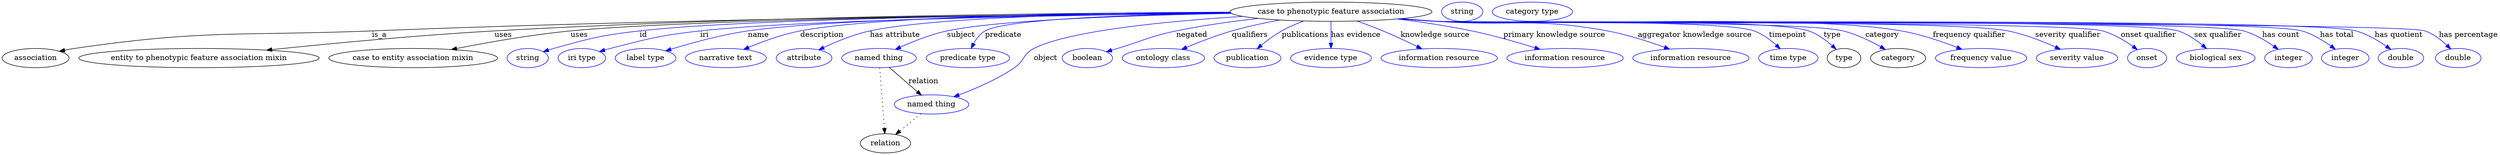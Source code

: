 digraph {
	graph [bb="0,0,4656.4,283"];
	node [label="\N"];
	"case to phenotypic feature association"	[height=0.5,
		label="case to phenotypic feature association",
		pos="2479.4,265",
		width=5.2356];
	association	[height=0.5,
		pos="62.394,178",
		width=1.7332];
	"case to phenotypic feature association" -> association	[label=is_a,
		lp="704.39,221.5",
		pos="e,106.72,190.73 2292.3,262.78 1966.6,260.12 1274.5,252.04 690.39,229 443.04,219.24 379.32,231.91 134.39,196 128.61,195.15 122.62,\
194.07 116.66,192.86"];
	"entity to phenotypic feature association mixin"	[height=0.5,
		pos="367.39,178",
		width=6.2286];
	"case to phenotypic feature association" -> "entity to phenotypic feature association mixin"	[label=uses,
		lp="935.89,221.5",
		pos="e,493.55,192.88 2291,263.9 1997.6,262.81 1413.8,256.91 919.39,229 777.29,220.98 615.12,205.54 503.52,193.92"];
	"case to entity association mixin"	[height=0.5,
		pos="767.39,178",
		width=4.3691];
	"case to phenotypic feature association" -> "case to entity association mixin"	[label=uses,
		lp="1077.9,221.5",
		pos="e,838.6,194.06 2292.3,262.72 1963.4,259.92 1294.4,251.57 1061.4,229 988.93,221.98 907.37,207.59 848.57,196.04"];
	id	[color=blue,
		height=0.5,
		label=string,
		pos="981.39,178",
		width=1.0652];
	"case to phenotypic feature association" -> id	[color=blue,
		label=id,
		lp="1197.4,221.5",
		pos="e,1010.4,189.99 2292.1,262.94 1987.5,260.55 1397.8,252.89 1190.4,229 1117.8,220.64 1099.8,215.57 1029.4,196 1026.3,195.14 1023.1,\
194.17 1019.9,193.15",
		style=solid];
	iri	[color=blue,
		height=0.5,
		label="iri type",
		pos="1082.4,178",
		width=1.2277];
	"case to phenotypic feature association" -> iri	[color=blue,
		label=iri,
		lp="1311.4,221.5",
		pos="e,1115.3,190.21 2293.2,262.18 2011.3,258.8 1489.3,249.88 1303.4,229 1227.8,220.51 1209.1,214.99 1135.4,196 1132,195.13 1128.5,194.17 \
1125.1,193.16",
		style=solid];
	name	[color=blue,
		height=0.5,
		label="label type",
		pos="1201.4,178",
		width=1.5707];
	"case to phenotypic feature association" -> name	[color=blue,
		label=name,
		lp="1411.4,221.5",
		pos="e,1239.1,191.61 2291.8,263.05 2027.6,260.84 1559.4,253.49 1391.4,229 1342,221.8 1286.9,206.48 1248.9,194.68",
		style=solid];
	description	[color=blue,
		height=0.5,
		label="narrative text",
		pos="1351.4,178",
		width=2.0943];
	"case to phenotypic feature association" -> description	[color=blue,
		label=description,
		lp="1529.9,221.5",
		pos="e,1384.3,194.24 2291,264.31 2047.6,263.51 1637.5,257.71 1489.4,229 1456.3,222.59 1420.6,209.45 1393.8,198.26",
		style=solid];
	"has attribute"	[color=blue,
		height=0.5,
		label=attribute,
		pos="1496.4,178",
		width=1.4443];
	"case to phenotypic feature association" -> "has attribute"	[color=blue,
		label="has attribute",
		lp="1666.4,221.5",
		pos="e,1523.8,193.38 2291.2,263.88 2077.6,262.42 1742.7,255.72 1619.4,229 1589.2,222.45 1556.8,209.03 1532.9,197.74",
		style=solid];
	subject	[color=blue,
		height=0.5,
		label="named thing",
		pos="1636.4,178",
		width=1.9318];
	"case to phenotypic feature association" -> subject	[color=blue,
		label=subject,
		lp="1789.4,221.5",
		pos="e,1666.8,194.25 2293.9,261.76 2116.1,258.38 1860.7,249.95 1763.4,229 1733.1,222.49 1700.7,209.6 1676.2,198.54",
		style=solid];
	predicate	[color=blue,
		height=0.5,
		label="predicate type",
		pos="1802.4,178",
		width=2.1665];
	"case to phenotypic feature association" -> predicate	[color=blue,
		label=predicate,
		lp="1868.4,221.5",
		pos="e,1808.5,196.02 2292.5,262.47 2116.2,259.64 1873.2,251.63 1834.4,229 1825.1,223.61 1818.1,214.35 1813.1,205.26",
		style=solid];
	object	[color=blue,
		height=0.5,
		label="named thing",
		pos="1734.4,91",
		width=1.9318];
	"case to phenotypic feature association" -> object	[color=blue,
		label=object,
		lp="1947.4,178",
		pos="e,1776,105.47 2314.6,256.21 2176.4,247.42 1991.4,229.71 1925.4,196 1905.2,185.71 1908.1,172.77 1889.4,160 1857.3,138.07 1817,120.64 \
1785.5,108.92",
		style=solid];
	negated	[color=blue,
		height=0.5,
		label=boolean,
		pos="2025.4,178",
		width=1.2999];
	"case to phenotypic feature association" -> negated	[color=blue,
		label=negated,
		lp="2219.4,221.5",
		pos="e,2060.6,189.93 2344.1,252.45 2295.3,247.02 2240.1,239.39 2190.4,229 2140.4,218.56 2129.2,210.87 2080.4,196 2077.1,194.99 2073.7,\
193.95 2070.2,192.9",
		style=solid];
	qualifiers	[color=blue,
		height=0.5,
		label="ontology class",
		pos="2166.4,178",
		width=2.1304];
	"case to phenotypic feature association" -> qualifiers	[color=blue,
		label=qualifiers,
		lp="2327.9,221.5",
		pos="e,2200.3,194.24 2384,249.45 2355,244.08 2323.1,237.26 2294.4,229 2265.5,220.71 2234.1,208.5 2209.7,198.21",
		style=solid];
	publications	[color=blue,
		height=0.5,
		label=publication,
		pos="2323.4,178",
		width=1.7332];
	"case to phenotypic feature association" -> publications	[color=blue,
		label=publications,
		lp="2431.4,221.5",
		pos="e,2341.4,195.45 2428,247.56 2414.4,242.39 2400,236.13 2387.4,229 2374,221.42 2360.3,211.19 2349.1,201.95",
		style=solid];
	"has evidence"	[color=blue,
		height=0.5,
		label="evidence type",
		pos="2479.4,178",
		width=2.0943];
	"case to phenotypic feature association" -> "has evidence"	[color=blue,
		label="has evidence",
		lp="2525.9,221.5",
		pos="e,2479.4,196.18 2479.4,246.8 2479.4,235.16 2479.4,219.55 2479.4,206.24",
		style=solid];
	"knowledge source"	[color=blue,
		height=0.5,
		label="information resource",
		pos="2681.4,178",
		width=3.015];
	"case to phenotypic feature association" -> "knowledge source"	[color=blue,
		label="knowledge source",
		lp="2673.9,221.5",
		pos="e,2649.1,195.37 2528.1,247.48 2543.7,241.92 2560.9,235.48 2576.4,229 2597.7,220.11 2620.9,209.19 2640.1,199.83",
		style=solid];
	"primary knowledge source"	[color=blue,
		height=0.5,
		label="information resource",
		pos="2916.4,178",
		width=3.015];
	"case to phenotypic feature association" -> "primary knowledge source"	[color=blue,
		label="primary knowledge source",
		lp="2896.4,221.5",
		pos="e,2870,194.37 2602.8,251.39 2647.1,245.86 2697.2,238.45 2742.4,229 2782.3,220.66 2826.4,207.94 2860.3,197.41",
		style=solid];
	"aggregator knowledge source"	[color=blue,
		height=0.5,
		label="information resource",
		pos="3151.4,178",
		width=3.015];
	"case to phenotypic feature association" -> "aggregator knowledge source"	[color=blue,
		label="aggregator knowledge source",
		lp="3158.9,221.5",
		pos="e,3111.7,194.81 2611.4,252.13 2633.4,250.3 2656.1,248.52 2677.4,247 2818.6,236.94 2856.2,254.81 2995.4,229 3032,222.22 3071.9,209.3 \
3102.2,198.3",
		style=solid];
	timepoint	[color=blue,
		height=0.5,
		label="time type",
		pos="3333.4,178",
		width=1.5346];
	"case to phenotypic feature association" -> timepoint	[color=blue,
		label=timepoint,
		lp="3332.4,221.5",
		pos="e,3318.3,195.37 2608.5,251.88 2631.4,250.02 2655.1,248.3 2677.4,247 2743.1,243.18 3207.5,251.37 3269.4,229 3284.9,223.39 3299.6,\
212.47 3311,202.26",
		style=solid];
	type	[height=0.5,
		pos="3437.4,178",
		width=0.86659];
	"case to phenotypic feature association" -> type	[color=blue,
		label=type,
		lp="3415.4,221.5",
		pos="e,3422.8,194.43 2608.2,251.82 2631.2,249.96 2655,248.25 2677.4,247 2754.4,242.7 3298.6,254.52 3371.4,229 3387.7,223.28 3403.3,211.9 \
3415.2,201.44",
		style=solid];
	category	[height=0.5,
		pos="3538.4,178",
		width=1.4263];
	"case to phenotypic feature association" -> category	[color=blue,
		label=category,
		lp="3508.9,221.5",
		pos="e,3514.5,194.25 2607.9,251.8 2631,249.94 2654.9,248.23 2677.4,247 2761.5,242.39 3353.5,248.85 3435.4,229 3460.2,222.98 3486.1,210.38 \
3505.7,199.34",
		style=solid];
	"frequency qualifier"	[color=blue,
		height=0.5,
		label="frequency value",
		pos="3692.4,178",
		width=2.3651];
	"case to phenotypic feature association" -> "frequency qualifier"	[color=blue,
		label="frequency qualifier",
		lp="3671.4,221.5",
		pos="e,3657,194.37 2607.7,251.77 2630.8,249.9 2654.8,248.2 2677.4,247 2869.8,236.75 3354.6,262.23 3544.4,229 3580,222.76 3618.7,209.44 \
3647.6,198.12",
		style=solid];
	"severity qualifier"	[color=blue,
		height=0.5,
		label="severity value",
		pos="3871.4,178",
		width=2.1123];
	"case to phenotypic feature association" -> "severity qualifier"	[color=blue,
		label="severity qualifier",
		lp="3855.4,221.5",
		pos="e,3840.8,194.54 2607.1,251.74 2630.5,249.86 2654.7,248.17 2677.4,247 2795.7,240.93 3627.2,251.91 3743.4,229 3774,222.97 3806.7,210.07 \
3831.4,198.89",
		style=solid];
	"onset qualifier"	[color=blue,
		height=0.5,
		label=onset,
		pos="4001.4,178",
		width=1.011];
	"case to phenotypic feature association" -> "onset qualifier"	[color=blue,
		label="onset qualifier",
		lp="4005.9,221.5",
		pos="e,3983.8,193.81 2606.9,251.71 2630.3,249.83 2654.6,248.14 2677.4,247 2746.4,243.54 3854.1,248.34 3920.4,229 3940.4,223.16 3960.4,\
210.92 3975.5,200.02",
		style=solid];
	"sex qualifier"	[color=blue,
		height=0.5,
		label="biological sex",
		pos="4129.4,178",
		width=2.0401];
	"case to phenotypic feature association" -> "sex qualifier"	[color=blue,
		label="sex qualifier",
		lp="4134.4,221.5",
		pos="e,4113,195.73 2606.6,251.71 2630.1,249.82 2654.5,248.13 2677.4,247 2754.2,243.21 3988.5,253.45 4061.4,229 4077.5,223.59 4093,212.79 \
4105.1,202.61",
		style=solid];
	"has count"	[color=blue,
		height=0.5,
		label=integer,
		pos="4265.4,178",
		width=1.2277];
	"case to phenotypic feature association" -> "has count"	[color=blue,
		label="has count",
		lp="4251.4,221.5",
		pos="e,4246.7,194.31 2606.6,251.69 2630.1,249.8 2654.5,248.12 2677.4,247 2760.9,242.92 4102,251.87 4182.4,229 4202.5,223.27 4222.7,211.28 \
4238.2,200.48",
		style=solid];
	"has total"	[color=blue,
		height=0.5,
		label=integer,
		pos="4371.4,178",
		width=1.2277];
	"case to phenotypic feature association" -> "has total"	[color=blue,
		label="has total",
		lp="4355.9,221.5",
		pos="e,4352.9,194.55 2606.3,251.69 2629.9,249.8 2654.4,248.11 2677.4,247 2766.9,242.66 4204.3,253.95 4290.4,229 4310,223.31 4329.6,211.44 \
4344.6,200.69",
		style=solid];
	"has quotient"	[color=blue,
		height=0.5,
		label=double,
		pos="4475.4,178",
		width=1.1735];
	"case to phenotypic feature association" -> "has quotient"	[color=blue,
		label="has quotient",
		lp="4471.4,221.5",
		pos="e,4456.4,194.32 2606.3,251.68 2629.9,249.79 2654.4,248.11 2677.4,247 2772.5,242.42 4299.7,254.74 4391.4,229 4411.9,223.23 4432.6,\
211.07 4448.2,200.19",
		style=solid];
	"has percentage"	[color=blue,
		height=0.5,
		label=double,
		pos="4582.4,178",
		width=1.1735];
	"case to phenotypic feature association" -> "has percentage"	[color=blue,
		label="has percentage",
		lp="4601.4,221.5",
		pos="e,4568.4,194.99 2606.3,251.67 2629.9,249.78 2654.4,248.1 2677.4,247 2728.5,244.56 4472.2,246.28 4520.4,229 4535.7,223.52 4550,212.54 \
4561,202.26",
		style=solid];
	subject -> object	[label=relation,
		lp="1719.4,134.5",
		pos="e,1715.6,108.34 1655.3,160.61 1670.2,147.68 1691.2,129.47 1707.8,115.07"];
	relation	[height=0.5,
		pos="1648.4,18",
		width=1.2999];
	subject -> relation	[pos="e,1647.1,36.188 1637.7,159.79 1639.8,132.48 1643.8,78.994 1646.3,46.38",
		style=dotted];
	object -> relation	[pos="e,1667.3,34.647 1714.4,73.533 1702.8,63.922 1688,51.669 1675.3,41.213",
		style=dotted];
	association_type	[color=blue,
		height=0.5,
		label=string,
		pos="2724.4,265",
		width=1.0652];
	association_category	[color=blue,
		height=0.5,
		label="category type",
		pos="2855.4,265",
		width=2.0762];
}
